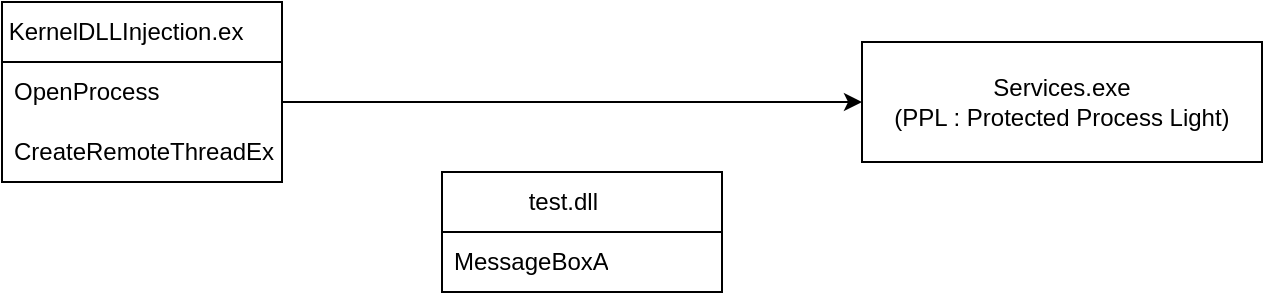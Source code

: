 <mxfile version="24.0.6" type="github">
  <diagram name="페이지-1" id="awA_Vv66sDzCJ9DS8QxC">
    <mxGraphModel dx="1366" dy="743" grid="1" gridSize="10" guides="1" tooltips="1" connect="1" arrows="1" fold="1" page="1" pageScale="1" pageWidth="827" pageHeight="1169" math="0" shadow="0">
      <root>
        <mxCell id="0" />
        <mxCell id="1" parent="0" />
        <mxCell id="yqdNM8Vy3D_C2hHVpJog-2" value="Services.exe&lt;div&gt;(PPL : Protected Process Light)&lt;/div&gt;" style="rounded=0;whiteSpace=wrap;html=1;" vertex="1" parent="1">
          <mxGeometry x="540" y="390" width="200" height="60" as="geometry" />
        </mxCell>
        <mxCell id="yqdNM8Vy3D_C2hHVpJog-6" style="edgeStyle=orthogonalEdgeStyle;rounded=0;orthogonalLoop=1;jettySize=auto;html=1;exitX=1;exitY=0.5;exitDx=0;exitDy=0;entryX=0;entryY=0.5;entryDx=0;entryDy=0;" edge="1" parent="1" target="yqdNM8Vy3D_C2hHVpJog-2">
          <mxGeometry relative="1" as="geometry">
            <mxPoint x="250" y="420" as="sourcePoint" />
            <mxPoint x="605" y="520" as="targetPoint" />
            <Array as="points">
              <mxPoint x="410" y="420" />
              <mxPoint x="410" y="420" />
            </Array>
          </mxGeometry>
        </mxCell>
        <mxCell id="yqdNM8Vy3D_C2hHVpJog-14" value="test.dll&lt;span style=&quot;white-space: pre;&quot;&gt;&#x9;&lt;/span&gt;" style="swimlane;fontStyle=0;childLayout=stackLayout;horizontal=1;startSize=30;horizontalStack=0;resizeParent=1;resizeParentMax=0;resizeLast=0;collapsible=1;marginBottom=0;whiteSpace=wrap;html=1;" vertex="1" parent="1">
          <mxGeometry x="330" y="455" width="140" height="60" as="geometry" />
        </mxCell>
        <mxCell id="yqdNM8Vy3D_C2hHVpJog-16" value="MessageBoxA" style="text;strokeColor=none;fillColor=none;align=left;verticalAlign=middle;spacingLeft=4;spacingRight=4;overflow=hidden;points=[[0,0.5],[1,0.5]];portConstraint=eastwest;rotatable=0;whiteSpace=wrap;html=1;" vertex="1" parent="yqdNM8Vy3D_C2hHVpJog-14">
          <mxGeometry y="30" width="140" height="30" as="geometry" />
        </mxCell>
        <mxCell id="yqdNM8Vy3D_C2hHVpJog-24" value="KernelDLLInjection.ex&lt;span style=&quot;white-space: pre;&quot;&gt;&#x9;&lt;/span&gt;" style="swimlane;fontStyle=0;childLayout=stackLayout;horizontal=1;startSize=30;horizontalStack=0;resizeParent=1;resizeParentMax=0;resizeLast=0;collapsible=1;marginBottom=0;whiteSpace=wrap;html=1;" vertex="1" parent="1">
          <mxGeometry x="110" y="370" width="140" height="90" as="geometry" />
        </mxCell>
        <mxCell id="yqdNM8Vy3D_C2hHVpJog-25" value="OpenProcess" style="text;strokeColor=none;fillColor=none;align=left;verticalAlign=middle;spacingLeft=4;spacingRight=4;overflow=hidden;points=[[0,0.5],[1,0.5]];portConstraint=eastwest;rotatable=0;whiteSpace=wrap;html=1;" vertex="1" parent="yqdNM8Vy3D_C2hHVpJog-24">
          <mxGeometry y="30" width="140" height="30" as="geometry" />
        </mxCell>
        <mxCell id="yqdNM8Vy3D_C2hHVpJog-26" value="CreateRemoteThreadEx" style="text;strokeColor=none;fillColor=none;align=left;verticalAlign=middle;spacingLeft=4;spacingRight=4;overflow=hidden;points=[[0,0.5],[1,0.5]];portConstraint=eastwest;rotatable=0;whiteSpace=wrap;html=1;" vertex="1" parent="yqdNM8Vy3D_C2hHVpJog-24">
          <mxGeometry y="60" width="140" height="30" as="geometry" />
        </mxCell>
      </root>
    </mxGraphModel>
  </diagram>
</mxfile>
